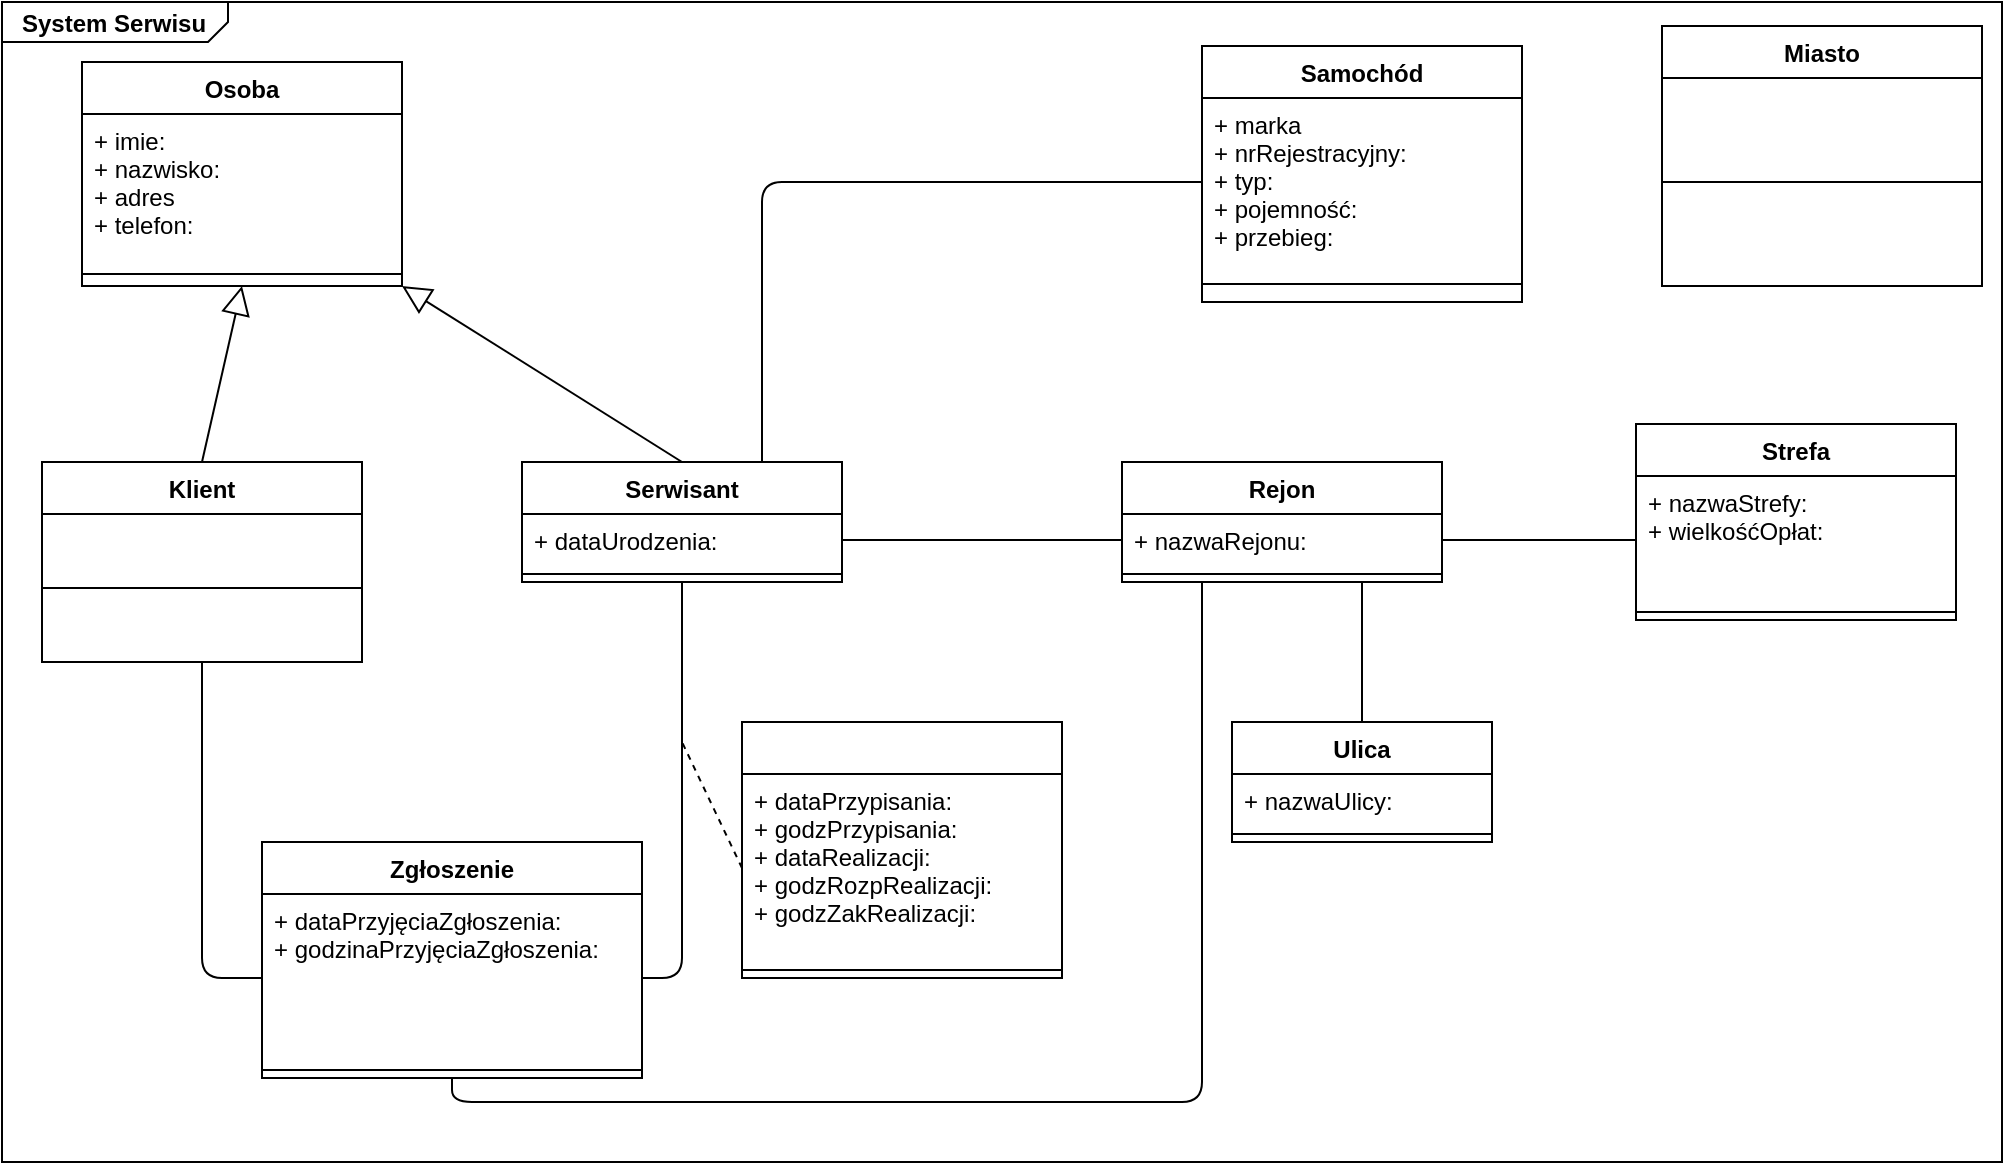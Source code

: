 <mxfile version="13.9.1" type="github">
  <diagram id="VRsCOsLfnJuRPuIUdxHE" name="Page-1">
    <mxGraphModel dx="1333" dy="689" grid="1" gridSize="10" guides="1" tooltips="1" connect="1" arrows="1" fold="1" page="1" pageScale="1" pageWidth="827" pageHeight="1169" math="0" shadow="0">
      <root>
        <mxCell id="0" />
        <mxCell id="1" parent="0" />
        <mxCell id="jmfx_08UfNH2pALFlTtU-1" value="&lt;p style=&quot;margin:0px;margin-top:10px;text-align:center;&quot;&gt;&amp;lt;&amp;lt;unit&amp;gt;&amp;gt;&lt;br/&gt;&lt;p style=&quot;margin:0px;margin-left:8px;text-align:center;&quot;&gt;{quantityKind = QuantityKind1}&lt;br/&gt;&lt;b&gt;Unit1&lt;/b&gt;&lt;/p&gt;" style="shape=rect;html=1;overflow=fill;whiteSpace=wrap;" vertex="1" parent="1">
          <mxGeometry x="310" y="220" width="200" height="60" as="geometry" />
        </mxCell>
        <mxCell id="jmfx_08UfNH2pALFlTtU-2" value="&lt;p style=&quot;margin: 0px ; margin-top: 4px ; margin-left: 10px ; text-align: left&quot;&gt;&lt;b&gt;System Serwisu&lt;/b&gt;&lt;/p&gt;" style="html=1;strokeWidth=1;shape=mxgraph.sysml.package;html=1;overflow=fill;whiteSpace=wrap;labelX=113.4;" vertex="1" parent="1">
          <mxGeometry x="10" y="10" width="1000" height="580" as="geometry" />
        </mxCell>
        <mxCell id="jmfx_08UfNH2pALFlTtU-3" value="Osoba" style="swimlane;fontStyle=1;align=center;verticalAlign=top;childLayout=stackLayout;horizontal=1;startSize=26;horizontalStack=0;resizeParent=1;resizeParentMax=0;resizeLast=0;collapsible=1;marginBottom=0;" vertex="1" parent="1">
          <mxGeometry x="50" y="40" width="160" height="112" as="geometry" />
        </mxCell>
        <mxCell id="jmfx_08UfNH2pALFlTtU-4" value="+ imie: &#xa;+ nazwisko:&#xa;+ adres&#xa;+ telefon:" style="text;strokeColor=none;fillColor=none;align=left;verticalAlign=top;spacingLeft=4;spacingRight=4;overflow=hidden;rotatable=0;points=[[0,0.5],[1,0.5]];portConstraint=eastwest;" vertex="1" parent="jmfx_08UfNH2pALFlTtU-3">
          <mxGeometry y="26" width="160" height="74" as="geometry" />
        </mxCell>
        <mxCell id="jmfx_08UfNH2pALFlTtU-5" value="" style="line;strokeWidth=1;fillColor=none;align=left;verticalAlign=middle;spacingTop=-1;spacingLeft=3;spacingRight=3;rotatable=0;labelPosition=right;points=[];portConstraint=eastwest;" vertex="1" parent="jmfx_08UfNH2pALFlTtU-3">
          <mxGeometry y="100" width="160" height="12" as="geometry" />
        </mxCell>
        <mxCell id="jmfx_08UfNH2pALFlTtU-11" value="Serwisant" style="swimlane;fontStyle=1;align=center;verticalAlign=top;childLayout=stackLayout;horizontal=1;startSize=26;horizontalStack=0;resizeParent=1;resizeParentMax=0;resizeLast=0;collapsible=1;marginBottom=0;" vertex="1" parent="1">
          <mxGeometry x="270" y="240" width="160" height="60" as="geometry" />
        </mxCell>
        <mxCell id="jmfx_08UfNH2pALFlTtU-12" value="+ dataUrodzenia:" style="text;strokeColor=none;fillColor=none;align=left;verticalAlign=top;spacingLeft=4;spacingRight=4;overflow=hidden;rotatable=0;points=[[0,0.5],[1,0.5]];portConstraint=eastwest;" vertex="1" parent="jmfx_08UfNH2pALFlTtU-11">
          <mxGeometry y="26" width="160" height="26" as="geometry" />
        </mxCell>
        <mxCell id="jmfx_08UfNH2pALFlTtU-13" value="" style="line;strokeWidth=1;fillColor=none;align=left;verticalAlign=middle;spacingTop=-1;spacingLeft=3;spacingRight=3;rotatable=0;labelPosition=right;points=[];portConstraint=eastwest;" vertex="1" parent="jmfx_08UfNH2pALFlTtU-11">
          <mxGeometry y="52" width="160" height="8" as="geometry" />
        </mxCell>
        <mxCell id="jmfx_08UfNH2pALFlTtU-20" value="Klient" style="swimlane;fontStyle=1;align=center;verticalAlign=top;childLayout=stackLayout;horizontal=1;startSize=26;horizontalStack=0;resizeParent=1;resizeParentMax=0;resizeLast=0;collapsible=1;marginBottom=0;" vertex="1" parent="1">
          <mxGeometry x="30" y="240" width="160" height="100" as="geometry" />
        </mxCell>
        <mxCell id="jmfx_08UfNH2pALFlTtU-22" value="" style="line;strokeWidth=1;fillColor=none;align=left;verticalAlign=middle;spacingTop=-1;spacingLeft=3;spacingRight=3;rotatable=0;labelPosition=right;points=[];portConstraint=eastwest;" vertex="1" parent="jmfx_08UfNH2pALFlTtU-20">
          <mxGeometry y="26" width="160" height="74" as="geometry" />
        </mxCell>
        <mxCell id="jmfx_08UfNH2pALFlTtU-24" value="Samochód" style="swimlane;fontStyle=1;align=center;verticalAlign=top;childLayout=stackLayout;horizontal=1;startSize=26;horizontalStack=0;resizeParent=1;resizeParentMax=0;resizeLast=0;collapsible=1;marginBottom=0;" vertex="1" parent="1">
          <mxGeometry x="610" y="32" width="160" height="128" as="geometry" />
        </mxCell>
        <mxCell id="jmfx_08UfNH2pALFlTtU-25" value="+ marka&#xa;+ nrRejestracyjny:&#xa;+ typ:&#xa;+ pojemność:&#xa;+ przebieg:" style="text;strokeColor=none;fillColor=none;align=left;verticalAlign=top;spacingLeft=4;spacingRight=4;overflow=hidden;rotatable=0;points=[[0,0.5],[1,0.5]];portConstraint=eastwest;" vertex="1" parent="jmfx_08UfNH2pALFlTtU-24">
          <mxGeometry y="26" width="160" height="84" as="geometry" />
        </mxCell>
        <mxCell id="jmfx_08UfNH2pALFlTtU-26" value="" style="line;strokeWidth=1;fillColor=none;align=left;verticalAlign=middle;spacingTop=-1;spacingLeft=3;spacingRight=3;rotatable=0;labelPosition=right;points=[];portConstraint=eastwest;" vertex="1" parent="jmfx_08UfNH2pALFlTtU-24">
          <mxGeometry y="110" width="160" height="18" as="geometry" />
        </mxCell>
        <mxCell id="jmfx_08UfNH2pALFlTtU-28" value="Miasto" style="swimlane;fontStyle=1;align=center;verticalAlign=top;childLayout=stackLayout;horizontal=1;startSize=26;horizontalStack=0;resizeParent=1;resizeParentMax=0;resizeLast=0;collapsible=1;marginBottom=0;" vertex="1" parent="1">
          <mxGeometry x="840" y="22" width="160" height="130" as="geometry" />
        </mxCell>
        <mxCell id="jmfx_08UfNH2pALFlTtU-30" value="" style="line;strokeWidth=1;fillColor=none;align=left;verticalAlign=middle;spacingTop=-1;spacingLeft=3;spacingRight=3;rotatable=0;labelPosition=right;points=[];portConstraint=eastwest;" vertex="1" parent="jmfx_08UfNH2pALFlTtU-28">
          <mxGeometry y="26" width="160" height="104" as="geometry" />
        </mxCell>
        <mxCell id="jmfx_08UfNH2pALFlTtU-32" value="Strefa" style="swimlane;fontStyle=1;align=center;verticalAlign=top;childLayout=stackLayout;horizontal=1;startSize=26;horizontalStack=0;resizeParent=1;resizeParentMax=0;resizeLast=0;collapsible=1;marginBottom=0;" vertex="1" parent="1">
          <mxGeometry x="827" y="221" width="160" height="98" as="geometry" />
        </mxCell>
        <mxCell id="jmfx_08UfNH2pALFlTtU-33" value="+ nazwaStrefy:&#xa;+ wielkośćOpłat:" style="text;strokeColor=none;fillColor=none;align=left;verticalAlign=top;spacingLeft=4;spacingRight=4;overflow=hidden;rotatable=0;points=[[0,0.5],[1,0.5]];portConstraint=eastwest;" vertex="1" parent="jmfx_08UfNH2pALFlTtU-32">
          <mxGeometry y="26" width="160" height="64" as="geometry" />
        </mxCell>
        <mxCell id="jmfx_08UfNH2pALFlTtU-34" value="" style="line;strokeWidth=1;fillColor=none;align=left;verticalAlign=middle;spacingTop=-1;spacingLeft=3;spacingRight=3;rotatable=0;labelPosition=right;points=[];portConstraint=eastwest;" vertex="1" parent="jmfx_08UfNH2pALFlTtU-32">
          <mxGeometry y="90" width="160" height="8" as="geometry" />
        </mxCell>
        <mxCell id="jmfx_08UfNH2pALFlTtU-36" value="Rejon" style="swimlane;fontStyle=1;align=center;verticalAlign=top;childLayout=stackLayout;horizontal=1;startSize=26;horizontalStack=0;resizeParent=1;resizeParentMax=0;resizeLast=0;collapsible=1;marginBottom=0;" vertex="1" parent="1">
          <mxGeometry x="570" y="240" width="160" height="60" as="geometry" />
        </mxCell>
        <mxCell id="jmfx_08UfNH2pALFlTtU-37" value="+ nazwaRejonu:" style="text;strokeColor=none;fillColor=none;align=left;verticalAlign=top;spacingLeft=4;spacingRight=4;overflow=hidden;rotatable=0;points=[[0,0.5],[1,0.5]];portConstraint=eastwest;" vertex="1" parent="jmfx_08UfNH2pALFlTtU-36">
          <mxGeometry y="26" width="160" height="26" as="geometry" />
        </mxCell>
        <mxCell id="jmfx_08UfNH2pALFlTtU-38" value="" style="line;strokeWidth=1;fillColor=none;align=left;verticalAlign=middle;spacingTop=-1;spacingLeft=3;spacingRight=3;rotatable=0;labelPosition=right;points=[];portConstraint=eastwest;" vertex="1" parent="jmfx_08UfNH2pALFlTtU-36">
          <mxGeometry y="52" width="160" height="8" as="geometry" />
        </mxCell>
        <mxCell id="jmfx_08UfNH2pALFlTtU-40" value="Ulica" style="swimlane;fontStyle=1;align=center;verticalAlign=top;childLayout=stackLayout;horizontal=1;startSize=26;horizontalStack=0;resizeParent=1;resizeParentMax=0;resizeLast=0;collapsible=1;marginBottom=0;" vertex="1" parent="1">
          <mxGeometry x="625" y="370" width="130" height="60" as="geometry" />
        </mxCell>
        <mxCell id="jmfx_08UfNH2pALFlTtU-41" value="+ nazwaUlicy:" style="text;strokeColor=none;fillColor=none;align=left;verticalAlign=top;spacingLeft=4;spacingRight=4;overflow=hidden;rotatable=0;points=[[0,0.5],[1,0.5]];portConstraint=eastwest;" vertex="1" parent="jmfx_08UfNH2pALFlTtU-40">
          <mxGeometry y="26" width="130" height="26" as="geometry" />
        </mxCell>
        <mxCell id="jmfx_08UfNH2pALFlTtU-42" value="" style="line;strokeWidth=1;fillColor=none;align=left;verticalAlign=middle;spacingTop=-1;spacingLeft=3;spacingRight=3;rotatable=0;labelPosition=right;points=[];portConstraint=eastwest;" vertex="1" parent="jmfx_08UfNH2pALFlTtU-40">
          <mxGeometry y="52" width="130" height="8" as="geometry" />
        </mxCell>
        <mxCell id="jmfx_08UfNH2pALFlTtU-44" value="Zgłoszenie" style="swimlane;fontStyle=1;align=center;verticalAlign=top;childLayout=stackLayout;horizontal=1;startSize=26;horizontalStack=0;resizeParent=1;resizeParentMax=0;resizeLast=0;collapsible=1;marginBottom=0;" vertex="1" parent="1">
          <mxGeometry x="140" y="430" width="190" height="118" as="geometry" />
        </mxCell>
        <mxCell id="jmfx_08UfNH2pALFlTtU-45" value="+ dataPrzyjęciaZgłoszenia:&#xa;+ godzinaPrzyjęciaZgłoszenia:" style="text;strokeColor=none;fillColor=none;align=left;verticalAlign=top;spacingLeft=4;spacingRight=4;overflow=hidden;rotatable=0;points=[[0,0.5],[1,0.5]];portConstraint=eastwest;" vertex="1" parent="jmfx_08UfNH2pALFlTtU-44">
          <mxGeometry y="26" width="190" height="84" as="geometry" />
        </mxCell>
        <mxCell id="jmfx_08UfNH2pALFlTtU-46" value="" style="line;strokeWidth=1;fillColor=none;align=left;verticalAlign=middle;spacingTop=-1;spacingLeft=3;spacingRight=3;rotatable=0;labelPosition=right;points=[];portConstraint=eastwest;" vertex="1" parent="jmfx_08UfNH2pALFlTtU-44">
          <mxGeometry y="110" width="190" height="8" as="geometry" />
        </mxCell>
        <mxCell id="jmfx_08UfNH2pALFlTtU-48" value="" style="edgeStyle=none;html=1;endSize=12;endArrow=block;endFill=0;exitX=0.5;exitY=0;exitDx=0;exitDy=0;entryX=0.5;entryY=1;entryDx=0;entryDy=0;" edge="1" parent="1" source="jmfx_08UfNH2pALFlTtU-20" target="jmfx_08UfNH2pALFlTtU-3">
          <mxGeometry width="160" relative="1" as="geometry">
            <mxPoint x="150" y="220" as="sourcePoint" />
            <mxPoint x="310" y="220" as="targetPoint" />
          </mxGeometry>
        </mxCell>
        <mxCell id="jmfx_08UfNH2pALFlTtU-49" value="" style="edgeStyle=none;html=1;endSize=12;endArrow=block;endFill=0;entryX=1;entryY=1;entryDx=0;entryDy=0;exitX=0.5;exitY=0;exitDx=0;exitDy=0;" edge="1" parent="1" source="jmfx_08UfNH2pALFlTtU-11" target="jmfx_08UfNH2pALFlTtU-3">
          <mxGeometry width="160" relative="1" as="geometry">
            <mxPoint x="160" y="230.0" as="sourcePoint" />
            <mxPoint x="320.0" y="230.0" as="targetPoint" />
          </mxGeometry>
        </mxCell>
        <mxCell id="jmfx_08UfNH2pALFlTtU-50" value="" style="verticalAlign=bottom;html=1;endArrow=none;startArrow=none;startSize=14;startFill=0;edgeStyle=orthogonalEdgeStyle;exitX=1;exitY=0.5;exitDx=0;exitDy=0;entryX=0;entryY=0.5;entryDx=0;entryDy=0;" edge="1" parent="1" source="jmfx_08UfNH2pALFlTtU-12" target="jmfx_08UfNH2pALFlTtU-37">
          <mxGeometry relative="1" as="geometry">
            <mxPoint x="430" y="340" as="sourcePoint" />
            <mxPoint x="590" y="340" as="targetPoint" />
          </mxGeometry>
        </mxCell>
        <mxCell id="jmfx_08UfNH2pALFlTtU-51" value="" style="resizable=0;html=1;align=right;verticalAlign=bottom;labelBackgroundColor=none;fontSize=10" connectable="0" vertex="1" parent="jmfx_08UfNH2pALFlTtU-50">
          <mxGeometry x="1" relative="1" as="geometry" />
        </mxCell>
        <mxCell id="jmfx_08UfNH2pALFlTtU-52" value="" style="resizable=0;html=1;align=right;verticalAlign=top;labelBackgroundColor=none;fontSize=10" connectable="0" vertex="1" parent="jmfx_08UfNH2pALFlTtU-50">
          <mxGeometry x="1" relative="1" as="geometry" />
        </mxCell>
        <mxCell id="jmfx_08UfNH2pALFlTtU-56" value="" style="endArrow=none;html=1;exitX=0.75;exitY=0;exitDx=0;exitDy=0;entryX=0;entryY=0.5;entryDx=0;entryDy=0;" edge="1" parent="1" source="jmfx_08UfNH2pALFlTtU-11" target="jmfx_08UfNH2pALFlTtU-25">
          <mxGeometry width="50" height="50" relative="1" as="geometry">
            <mxPoint x="430" y="240" as="sourcePoint" />
            <mxPoint x="480" y="190" as="targetPoint" />
            <Array as="points">
              <mxPoint x="390" y="100" />
            </Array>
          </mxGeometry>
        </mxCell>
        <mxCell id="jmfx_08UfNH2pALFlTtU-58" value="" style="endArrow=none;html=1;exitX=0.5;exitY=0;exitDx=0;exitDy=0;entryX=0.75;entryY=1;entryDx=0;entryDy=0;" edge="1" parent="1" source="jmfx_08UfNH2pALFlTtU-40" target="jmfx_08UfNH2pALFlTtU-36">
          <mxGeometry width="50" height="50" relative="1" as="geometry">
            <mxPoint x="610" y="360" as="sourcePoint" />
            <mxPoint x="660" y="310" as="targetPoint" />
          </mxGeometry>
        </mxCell>
        <mxCell id="jmfx_08UfNH2pALFlTtU-59" value="" style="endArrow=none;html=1;entryX=0;entryY=0.5;entryDx=0;entryDy=0;exitX=1;exitY=0.5;exitDx=0;exitDy=0;" edge="1" parent="1" source="jmfx_08UfNH2pALFlTtU-37" target="jmfx_08UfNH2pALFlTtU-33">
          <mxGeometry width="50" height="50" relative="1" as="geometry">
            <mxPoint x="720" y="290" as="sourcePoint" />
            <mxPoint x="770" y="240" as="targetPoint" />
          </mxGeometry>
        </mxCell>
        <mxCell id="jmfx_08UfNH2pALFlTtU-60" value="" style="endArrow=none;html=1;entryX=0.5;entryY=1;entryDx=0;entryDy=0;exitX=0;exitY=0.5;exitDx=0;exitDy=0;" edge="1" parent="1" source="jmfx_08UfNH2pALFlTtU-45" target="jmfx_08UfNH2pALFlTtU-20">
          <mxGeometry width="50" height="50" relative="1" as="geometry">
            <mxPoint x="80" y="420" as="sourcePoint" />
            <mxPoint x="130" y="370" as="targetPoint" />
            <Array as="points">
              <mxPoint x="110" y="498" />
            </Array>
          </mxGeometry>
        </mxCell>
        <mxCell id="jmfx_08UfNH2pALFlTtU-61" value="" style="endArrow=none;html=1;entryX=0.5;entryY=1;entryDx=0;entryDy=0;exitX=1;exitY=0.5;exitDx=0;exitDy=0;" edge="1" parent="1" source="jmfx_08UfNH2pALFlTtU-45" target="jmfx_08UfNH2pALFlTtU-11">
          <mxGeometry width="50" height="50" relative="1" as="geometry">
            <mxPoint x="300" y="400" as="sourcePoint" />
            <mxPoint x="350" y="350" as="targetPoint" />
            <Array as="points">
              <mxPoint x="350" y="498" />
            </Array>
          </mxGeometry>
        </mxCell>
        <mxCell id="jmfx_08UfNH2pALFlTtU-62" value="" style="swimlane;fontStyle=1;align=center;verticalAlign=top;childLayout=stackLayout;horizontal=1;startSize=26;horizontalStack=0;resizeParent=1;resizeParentMax=0;resizeLast=0;collapsible=1;marginBottom=0;" vertex="1" parent="1">
          <mxGeometry x="380" y="370" width="160" height="128" as="geometry" />
        </mxCell>
        <mxCell id="jmfx_08UfNH2pALFlTtU-63" value="+ dataPrzypisania:&#xa;+ godzPrzypisania:&#xa;+ dataRealizacji:&#xa;+ godzRozpRealizacji:&#xa;+ godzZakRealizacji:" style="text;strokeColor=none;fillColor=none;align=left;verticalAlign=top;spacingLeft=4;spacingRight=4;overflow=hidden;rotatable=0;points=[[0,0.5],[1,0.5]];portConstraint=eastwest;" vertex="1" parent="jmfx_08UfNH2pALFlTtU-62">
          <mxGeometry y="26" width="160" height="94" as="geometry" />
        </mxCell>
        <mxCell id="jmfx_08UfNH2pALFlTtU-64" value="" style="line;strokeWidth=1;fillColor=none;align=left;verticalAlign=middle;spacingTop=-1;spacingLeft=3;spacingRight=3;rotatable=0;labelPosition=right;points=[];portConstraint=eastwest;" vertex="1" parent="jmfx_08UfNH2pALFlTtU-62">
          <mxGeometry y="120" width="160" height="8" as="geometry" />
        </mxCell>
        <mxCell id="jmfx_08UfNH2pALFlTtU-66" value="" style="endArrow=none;dashed=1;html=1;exitX=0;exitY=0.5;exitDx=0;exitDy=0;" edge="1" parent="1" source="jmfx_08UfNH2pALFlTtU-63">
          <mxGeometry width="50" height="50" relative="1" as="geometry">
            <mxPoint x="410" y="440" as="sourcePoint" />
            <mxPoint x="350" y="380" as="targetPoint" />
          </mxGeometry>
        </mxCell>
        <mxCell id="jmfx_08UfNH2pALFlTtU-67" value="" style="endArrow=none;html=1;exitX=0.5;exitY=1;exitDx=0;exitDy=0;entryX=0.25;entryY=1;entryDx=0;entryDy=0;" edge="1" parent="1" source="jmfx_08UfNH2pALFlTtU-44" target="jmfx_08UfNH2pALFlTtU-36">
          <mxGeometry width="50" height="50" relative="1" as="geometry">
            <mxPoint x="450" y="560" as="sourcePoint" />
            <mxPoint x="500" y="510" as="targetPoint" />
            <Array as="points">
              <mxPoint x="235" y="560" />
              <mxPoint x="610" y="560" />
            </Array>
          </mxGeometry>
        </mxCell>
      </root>
    </mxGraphModel>
  </diagram>
</mxfile>
